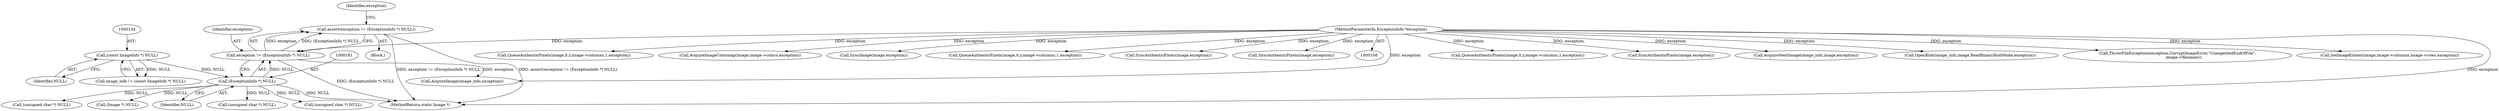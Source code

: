 digraph "0_ImageMagick_6b4aff0f117b978502ee5bcd6e753c17aec5a961@API" {
"1000157" [label="(Call,assert(exception != (ExceptionInfo *) NULL))"];
"1000158" [label="(Call,exception != (ExceptionInfo *) NULL)"];
"1000110" [label="(MethodParameterIn,ExceptionInfo *exception)"];
"1000160" [label="(Call,(ExceptionInfo *) NULL)"];
"1000133" [label="(Call,(const ImageInfo *) NULL)"];
"1000166" [label="(Identifier,exception)"];
"1001689" [label="(MethodReturn,static Image *)"];
"1000160" [label="(Call,(ExceptionInfo *) NULL)"];
"1000135" [label="(Identifier,NULL)"];
"1000157" [label="(Call,assert(exception != (ExceptionInfo *) NULL))"];
"1001380" [label="(Call,QueueAuthenticPixels(image,0,y,image->columns,1,exception))"];
"1001269" [label="(Call,SyncAuthenticPixels(image,exception))"];
"1000158" [label="(Call,exception != (ExceptionInfo *) NULL)"];
"1001639" [label="(Call,AcquireNextImage(image_info,image,exception))"];
"1000111" [label="(Block,)"];
"1000191" [label="(Call,(Image *) NULL)"];
"1000162" [label="(Identifier,NULL)"];
"1000176" [label="(Call,OpenBlob(image_info,image,ReadBinaryBlobMode,exception))"];
"1001597" [label="(Call,ThrowFileException(exception,CorruptImageError,\"UnexpectedEndOfFile\",\n          image->filename))"];
"1000719" [label="(Call,SetImageExtent(image,image->columns,image->rows,exception))"];
"1000641" [label="(Call,(unsigned char *) NULL)"];
"1000473" [label="(Call,(unsigned char *) NULL)"];
"1001217" [label="(Call,QueueAuthenticPixels(image,0,y,image->columns,1,exception))"];
"1000439" [label="(Call,AcquireImageColormap(image,image->colors,exception))"];
"1000159" [label="(Identifier,exception)"];
"1000131" [label="(Call,image_info != (const ImageInfo *) NULL)"];
"1000133" [label="(Call,(const ImageInfo *) NULL)"];
"1000110" [label="(MethodParameterIn,ExceptionInfo *exception)"];
"1000822" [label="(Call,(unsigned char *) NULL)"];
"1001582" [label="(Call,SyncImage(image,exception))"];
"1000977" [label="(Call,QueueAuthenticPixels(image,0,y,image->columns,1,exception))"];
"1001544" [label="(Call,SyncAuthenticPixels(image,exception))"];
"1000171" [label="(Call,AcquireImage(image_info,exception))"];
"1001110" [label="(Call,SyncAuthenticPixels(image,exception))"];
"1000157" -> "1000111"  [label="AST: "];
"1000157" -> "1000158"  [label="CFG: "];
"1000158" -> "1000157"  [label="AST: "];
"1000166" -> "1000157"  [label="CFG: "];
"1000157" -> "1001689"  [label="DDG: assert(exception != (ExceptionInfo *) NULL)"];
"1000157" -> "1001689"  [label="DDG: exception != (ExceptionInfo *) NULL"];
"1000158" -> "1000157"  [label="DDG: exception"];
"1000158" -> "1000157"  [label="DDG: (ExceptionInfo *) NULL"];
"1000158" -> "1000160"  [label="CFG: "];
"1000159" -> "1000158"  [label="AST: "];
"1000160" -> "1000158"  [label="AST: "];
"1000158" -> "1001689"  [label="DDG: (ExceptionInfo *) NULL"];
"1000110" -> "1000158"  [label="DDG: exception"];
"1000160" -> "1000158"  [label="DDG: NULL"];
"1000158" -> "1000171"  [label="DDG: exception"];
"1000110" -> "1000108"  [label="AST: "];
"1000110" -> "1001689"  [label="DDG: exception"];
"1000110" -> "1000171"  [label="DDG: exception"];
"1000110" -> "1000176"  [label="DDG: exception"];
"1000110" -> "1000439"  [label="DDG: exception"];
"1000110" -> "1000719"  [label="DDG: exception"];
"1000110" -> "1000977"  [label="DDG: exception"];
"1000110" -> "1001110"  [label="DDG: exception"];
"1000110" -> "1001217"  [label="DDG: exception"];
"1000110" -> "1001269"  [label="DDG: exception"];
"1000110" -> "1001380"  [label="DDG: exception"];
"1000110" -> "1001544"  [label="DDG: exception"];
"1000110" -> "1001582"  [label="DDG: exception"];
"1000110" -> "1001597"  [label="DDG: exception"];
"1000110" -> "1001639"  [label="DDG: exception"];
"1000160" -> "1000162"  [label="CFG: "];
"1000161" -> "1000160"  [label="AST: "];
"1000162" -> "1000160"  [label="AST: "];
"1000160" -> "1001689"  [label="DDG: NULL"];
"1000133" -> "1000160"  [label="DDG: NULL"];
"1000160" -> "1000191"  [label="DDG: NULL"];
"1000160" -> "1000473"  [label="DDG: NULL"];
"1000160" -> "1000641"  [label="DDG: NULL"];
"1000160" -> "1000822"  [label="DDG: NULL"];
"1000133" -> "1000131"  [label="AST: "];
"1000133" -> "1000135"  [label="CFG: "];
"1000134" -> "1000133"  [label="AST: "];
"1000135" -> "1000133"  [label="AST: "];
"1000131" -> "1000133"  [label="CFG: "];
"1000133" -> "1000131"  [label="DDG: NULL"];
}
